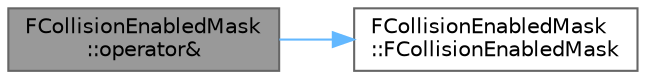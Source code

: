 digraph "FCollisionEnabledMask::operator&amp;"
{
 // INTERACTIVE_SVG=YES
 // LATEX_PDF_SIZE
  bgcolor="transparent";
  edge [fontname=Helvetica,fontsize=10,labelfontname=Helvetica,labelfontsize=10];
  node [fontname=Helvetica,fontsize=10,shape=box,height=0.2,width=0.4];
  rankdir="LR";
  Node1 [id="Node000001",label="FCollisionEnabledMask\l::operator&",height=0.2,width=0.4,color="gray40", fillcolor="grey60", style="filled", fontcolor="black",tooltip=" "];
  Node1 -> Node2 [id="edge1_Node000001_Node000002",color="steelblue1",style="solid",tooltip=" "];
  Node2 [id="Node000002",label="FCollisionEnabledMask\l::FCollisionEnabledMask",height=0.2,width=0.4,color="grey40", fillcolor="white", style="filled",URL="$d6/d0b/structFCollisionEnabledMask.html#aff87f1c9bd0ba7d8d9785bbc45cdd505",tooltip=" "];
}
